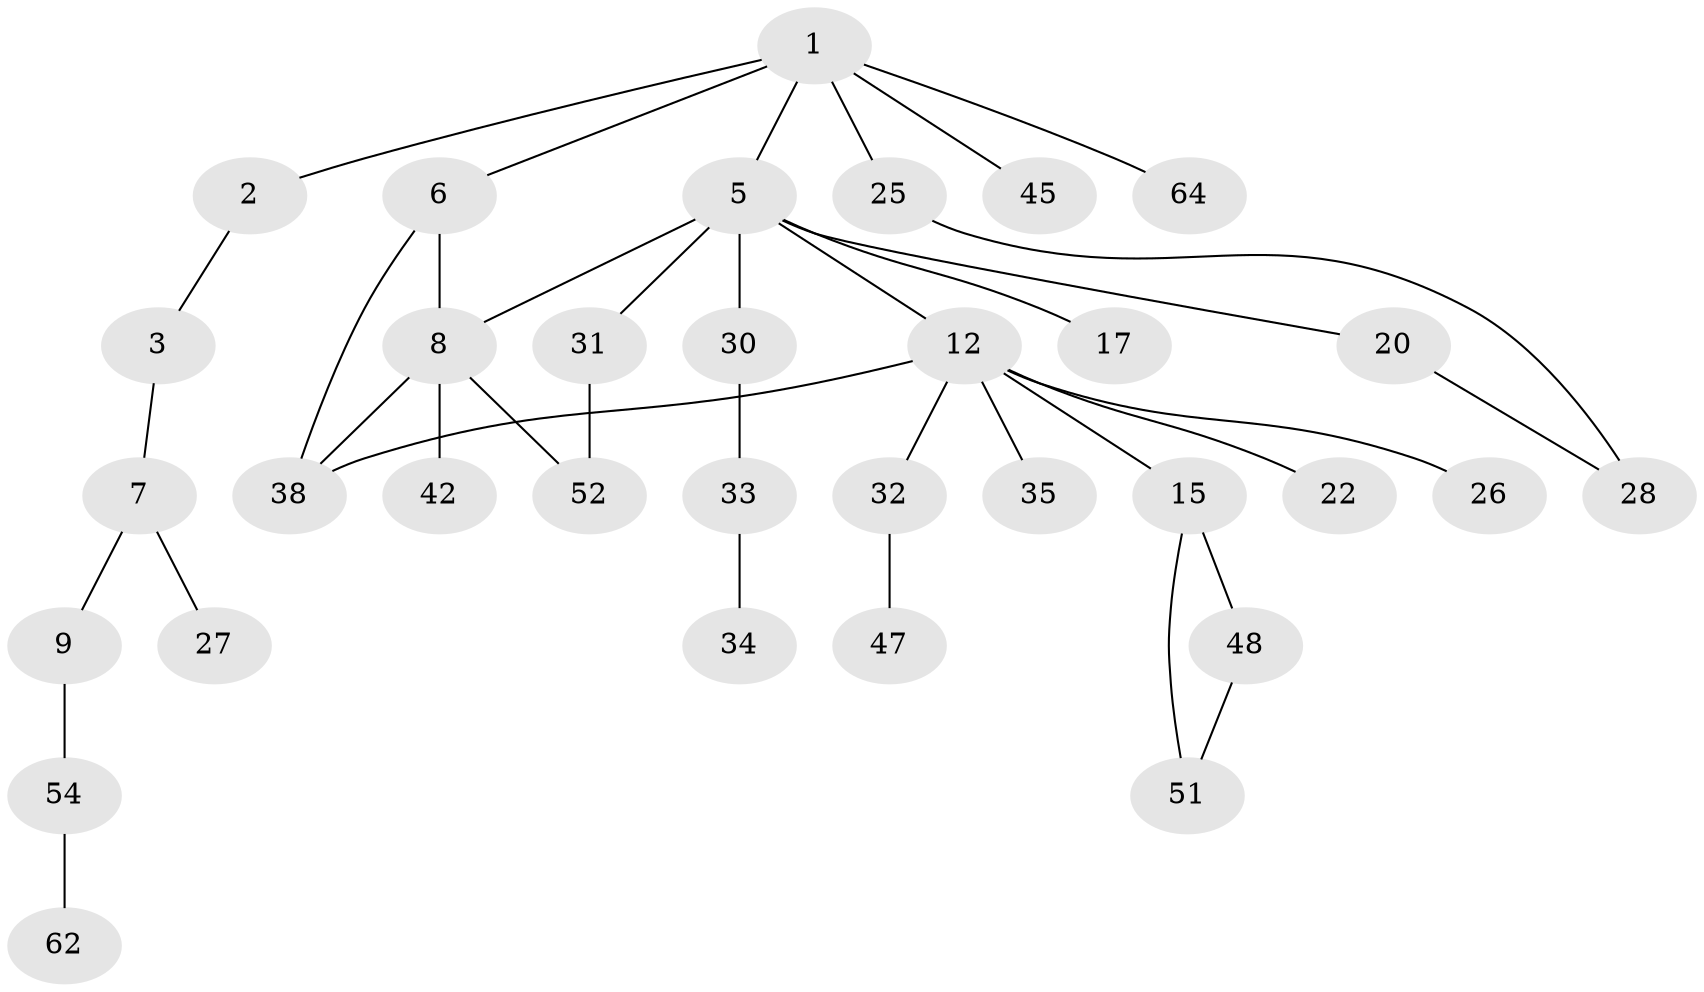// original degree distribution, {3: 0.16666666666666666, 2: 0.30303030303030304, 4: 0.07575757575757576, 5: 0.030303030303030304, 7: 0.015151515151515152, 6: 0.015151515151515152, 1: 0.3939393939393939}
// Generated by graph-tools (version 1.1) at 2025/13/03/09/25 04:13:19]
// undirected, 33 vertices, 38 edges
graph export_dot {
graph [start="1"]
  node [color=gray90,style=filled];
  1 [super="+23+4"];
  2;
  3 [super="+40+43"];
  5 [super="+10"];
  6 [super="+16+19"];
  7;
  8 [super="+13"];
  9 [super="+46"];
  12 [super="+21+63+24"];
  15 [super="+55+18"];
  17;
  20 [super="+65+50"];
  22 [super="+41"];
  25;
  26;
  27 [super="+58"];
  28;
  30 [super="+36"];
  31 [super="+49"];
  32 [super="+39"];
  33 [super="+60"];
  34;
  35 [super="+59+61"];
  38 [super="+56"];
  42 [super="+53"];
  45;
  47;
  48;
  51;
  52 [super="+57"];
  54;
  62;
  64;
  1 -- 2;
  1 -- 45;
  1 -- 25;
  1 -- 64;
  1 -- 5;
  1 -- 6;
  2 -- 3;
  3 -- 7;
  5 -- 8;
  5 -- 12;
  5 -- 20;
  5 -- 30;
  5 -- 31;
  5 -- 17;
  6 -- 8;
  6 -- 38;
  7 -- 9;
  7 -- 27;
  8 -- 38;
  8 -- 42;
  8 -- 52;
  9 -- 54;
  12 -- 15;
  12 -- 35;
  12 -- 22;
  12 -- 38;
  12 -- 32;
  12 -- 26;
  15 -- 51;
  15 -- 48;
  20 -- 28;
  25 -- 28;
  30 -- 33;
  31 -- 52;
  32 -- 47;
  33 -- 34;
  48 -- 51;
  54 -- 62;
}
